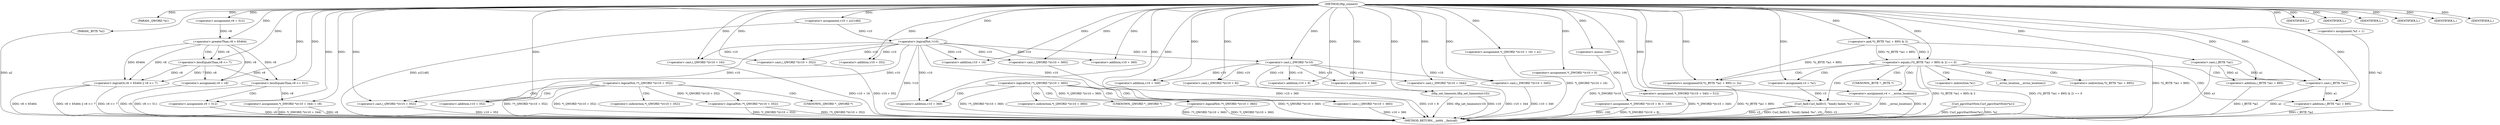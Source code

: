 digraph tftp_connect {  
"1000108" [label = "(METHOD,tftp_connect)" ]
"1000269" [label = "(METHOD_RETURN,__int64 __fastcall)" ]
"1000109" [label = "(PARAM,_QWORD *a1)" ]
"1000110" [label = "(PARAM,_BYTE *a2)" ]
"1000119" [label = "(<operator>.assignment,v8 = 512)" ]
"1000122" [label = "(<operator>.assignment,v10 = a1[148])" ]
"1000128" [label = "(<operator>.logicalNot,!v10)" ]
"1000130" [label = "(IDENTIFIER,L,)" ]
"1000133" [label = "(<operator>.logicalOr,v8 > 65464 || v8 <= 7)" ]
"1000134" [label = "(<operator>.greaterThan,v8 > 65464)" ]
"1000137" [label = "(<operator>.lessEqualsThan,v8 <= 7)" ]
"1000140" [label = "(IDENTIFIER,L,)" ]
"1000141" [label = "(<operator>.assignment,v9 = v8)" ]
"1000145" [label = "(<operator>.lessEqualsThan,v8 <= 511)" ]
"1000148" [label = "(<operator>.assignment,v9 = 512)" ]
"1000152" [label = "(<operator>.logicalNot,!*(_QWORD *)(v10 + 352))" ]
"1000154" [label = "(<operator>.cast,(_QWORD *)(v10 + 352))" ]
"1000156" [label = "(<operator>.addition,v10 + 352)" ]
"1000161" [label = "(<operator>.logicalNot,!*(_QWORD *)(v10 + 352))" ]
"1000163" [label = "(<operator>.cast,(_QWORD *)(v10 + 352))" ]
"1000165" [label = "(<operator>.addition,v10 + 352)" ]
"1000168" [label = "(IDENTIFIER,L,)" ]
"1000170" [label = "(<operator>.logicalNot,!*(_QWORD *)(v10 + 360))" ]
"1000172" [label = "(<operator>.cast,(_QWORD *)(v10 + 360))" ]
"1000174" [label = "(<operator>.addition,v10 + 360)" ]
"1000179" [label = "(<operator>.logicalNot,!*(_QWORD *)(v10 + 360))" ]
"1000181" [label = "(<operator>.cast,(_QWORD *)(v10 + 360))" ]
"1000183" [label = "(<operator>.addition,v10 + 360)" ]
"1000186" [label = "(IDENTIFIER,L,)" ]
"1000187" [label = "(<operator>.assignment,*(_QWORD *)(v10 + 16) = a1)" ]
"1000189" [label = "(<operator>.cast,(_QWORD *)(v10 + 16))" ]
"1000191" [label = "(<operator>.addition,v10 + 16)" ]
"1000195" [label = "(<operator>.assignment,*(_DWORD *)v10 = 0)" ]
"1000197" [label = "(<operator>.cast,(_DWORD *)v10)" ]
"1000201" [label = "(<operator>.assignment,*(_DWORD *)(v10 + 8) = -100)" ]
"1000203" [label = "(<operator>.cast,(_DWORD *)(v10 + 8))" ]
"1000205" [label = "(<operator>.addition,v10 + 8)" ]
"1000208" [label = "(<operator>.minus,-100)" ]
"1000210" [label = "(<operator>.assignment,*(_DWORD *)(v10 + 340) = 512)" ]
"1000212" [label = "(<operator>.cast,(_DWORD *)(v10 + 340))" ]
"1000214" [label = "(<operator>.addition,v10 + 340)" ]
"1000218" [label = "(<operator>.assignment,*(_DWORD *)(v10 + 344) = v8)" ]
"1000220" [label = "(<operator>.cast,(_DWORD *)(v10 + 344))" ]
"1000222" [label = "(<operator>.addition,v10 + 344)" ]
"1000226" [label = "(tftp_set_timeouts,tftp_set_timeouts(v10))" ]
"1000229" [label = "(<operator>.equals,(*((_BYTE *)a1 + 895) & 2) == 0)" ]
"1000230" [label = "(<operator>.and,*((_BYTE *)a1 + 895) & 2)" ]
"1000232" [label = "(<operator>.addition,(_BYTE *)a1 + 895)" ]
"1000233" [label = "(<operator>.cast,(_BYTE *)a1)" ]
"1000241" [label = "(<operator>.assignment,v3 = *a1)" ]
"1000245" [label = "(<operator>.assignment,v4 = __errno_location())" ]
"1000248" [label = "(Curl_failf,Curl_failf(v3, \"bind() failed; %s\", v5))" ]
"1000252" [label = "(IDENTIFIER,L,)" ]
"1000253" [label = "(<operators>.assignmentOr,*((_BYTE *)a1 + 895) |= 2u)" ]
"1000255" [label = "(<operator>.addition,(_BYTE *)a1 + 895)" ]
"1000256" [label = "(<operator>.cast,(_BYTE *)a1)" ]
"1000261" [label = "(Curl_pgrsStartNow,Curl_pgrsStartNow(*a1))" ]
"1000264" [label = "(<operator>.assignment,*a2 = 1)" ]
"1000268" [label = "(IDENTIFIER,L,)" ]
"1000162" [label = "(<operator>.indirection,*(_QWORD *)(v10 + 352))" ]
"1000164" [label = "(UNKNOWN,_QWORD *,_QWORD *)" ]
"1000180" [label = "(<operator>.indirection,*(_QWORD *)(v10 + 360))" ]
"1000182" [label = "(UNKNOWN,_QWORD *,_QWORD *)" ]
"1000243" [label = "(<operator>.indirection,*a1)" ]
"1000247" [label = "(__errno_location,__errno_location())" ]
"1000254" [label = "(<operator>.indirection,*((_BYTE *)a1 + 895))" ]
"1000257" [label = "(UNKNOWN,_BYTE *,_BYTE *)" ]
  "1000245" -> "1000269"  [ label = "DDG: __errno_location()"] 
  "1000248" -> "1000269"  [ label = "DDG: v3"] 
  "1000230" -> "1000269"  [ label = "DDG: *((_BYTE *)a1 + 895)"] 
  "1000248" -> "1000269"  [ label = "DDG: v5"] 
  "1000161" -> "1000269"  [ label = "DDG: !*(_QWORD *)(v10 + 352)"] 
  "1000203" -> "1000269"  [ label = "DDG: v10 + 8"] 
  "1000128" -> "1000269"  [ label = "DDG: !v10"] 
  "1000189" -> "1000269"  [ label = "DDG: v10 + 16"] 
  "1000172" -> "1000269"  [ label = "DDG: v10 + 360"] 
  "1000122" -> "1000269"  [ label = "DDG: a1[148]"] 
  "1000232" -> "1000269"  [ label = "DDG: (_BYTE *)a1"] 
  "1000264" -> "1000269"  [ label = "DDG: *a2"] 
  "1000256" -> "1000269"  [ label = "DDG: a1"] 
  "1000141" -> "1000269"  [ label = "DDG: v9"] 
  "1000245" -> "1000269"  [ label = "DDG: v4"] 
  "1000229" -> "1000269"  [ label = "DDG: *((_BYTE *)a1 + 895) & 2"] 
  "1000210" -> "1000269"  [ label = "DDG: *(_DWORD *)(v10 + 340)"] 
  "1000229" -> "1000269"  [ label = "DDG: (*((_BYTE *)a1 + 895) & 2) == 0"] 
  "1000152" -> "1000269"  [ label = "DDG: !*(_QWORD *)(v10 + 352)"] 
  "1000255" -> "1000269"  [ label = "DDG: (_BYTE *)a1"] 
  "1000133" -> "1000269"  [ label = "DDG: v8 <= 7"] 
  "1000133" -> "1000269"  [ label = "DDG: v8 > 65464"] 
  "1000212" -> "1000269"  [ label = "DDG: v10 + 340"] 
  "1000226" -> "1000269"  [ label = "DDG: tftp_set_timeouts(v10)"] 
  "1000110" -> "1000269"  [ label = "DDG: a2"] 
  "1000181" -> "1000269"  [ label = "DDG: v10 + 360"] 
  "1000133" -> "1000269"  [ label = "DDG: v8 > 65464 || v8 <= 7"] 
  "1000226" -> "1000269"  [ label = "DDG: v10"] 
  "1000152" -> "1000269"  [ label = "DDG: *(_QWORD *)(v10 + 352)"] 
  "1000148" -> "1000269"  [ label = "DDG: v9"] 
  "1000179" -> "1000269"  [ label = "DDG: *(_QWORD *)(v10 + 360)"] 
  "1000220" -> "1000269"  [ label = "DDG: v10 + 344"] 
  "1000261" -> "1000269"  [ label = "DDG: Curl_pgrsStartNow(*a1)"] 
  "1000248" -> "1000269"  [ label = "DDG: Curl_failf(v3, \"bind() failed; %s\", v5)"] 
  "1000218" -> "1000269"  [ label = "DDG: v8"] 
  "1000170" -> "1000269"  [ label = "DDG: !*(_QWORD *)(v10 + 360)"] 
  "1000170" -> "1000269"  [ label = "DDG: *(_QWORD *)(v10 + 360)"] 
  "1000187" -> "1000269"  [ label = "DDG: *(_QWORD *)(v10 + 16)"] 
  "1000201" -> "1000269"  [ label = "DDG: -100"] 
  "1000154" -> "1000269"  [ label = "DDG: v10 + 352"] 
  "1000179" -> "1000269"  [ label = "DDG: !*(_QWORD *)(v10 + 360)"] 
  "1000195" -> "1000269"  [ label = "DDG: *(_DWORD *)v10"] 
  "1000145" -> "1000269"  [ label = "DDG: v8 <= 511"] 
  "1000253" -> "1000269"  [ label = "DDG: *((_BYTE *)a1 + 895)"] 
  "1000261" -> "1000269"  [ label = "DDG: *a1"] 
  "1000201" -> "1000269"  [ label = "DDG: *(_DWORD *)(v10 + 8)"] 
  "1000163" -> "1000269"  [ label = "DDG: v10 + 352"] 
  "1000233" -> "1000269"  [ label = "DDG: a1"] 
  "1000218" -> "1000269"  [ label = "DDG: *(_DWORD *)(v10 + 344)"] 
  "1000161" -> "1000269"  [ label = "DDG: *(_QWORD *)(v10 + 352)"] 
  "1000108" -> "1000109"  [ label = "DDG: "] 
  "1000108" -> "1000110"  [ label = "DDG: "] 
  "1000108" -> "1000119"  [ label = "DDG: "] 
  "1000108" -> "1000122"  [ label = "DDG: "] 
  "1000122" -> "1000128"  [ label = "DDG: v10"] 
  "1000108" -> "1000128"  [ label = "DDG: "] 
  "1000108" -> "1000130"  [ label = "DDG: "] 
  "1000134" -> "1000133"  [ label = "DDG: v8"] 
  "1000134" -> "1000133"  [ label = "DDG: 65464"] 
  "1000119" -> "1000134"  [ label = "DDG: v8"] 
  "1000108" -> "1000134"  [ label = "DDG: "] 
  "1000137" -> "1000133"  [ label = "DDG: v8"] 
  "1000137" -> "1000133"  [ label = "DDG: 7"] 
  "1000134" -> "1000137"  [ label = "DDG: v8"] 
  "1000108" -> "1000137"  [ label = "DDG: "] 
  "1000108" -> "1000140"  [ label = "DDG: "] 
  "1000137" -> "1000141"  [ label = "DDG: v8"] 
  "1000134" -> "1000141"  [ label = "DDG: v8"] 
  "1000108" -> "1000141"  [ label = "DDG: "] 
  "1000108" -> "1000145"  [ label = "DDG: "] 
  "1000137" -> "1000145"  [ label = "DDG: v8"] 
  "1000134" -> "1000145"  [ label = "DDG: v8"] 
  "1000108" -> "1000148"  [ label = "DDG: "] 
  "1000128" -> "1000154"  [ label = "DDG: v10"] 
  "1000108" -> "1000154"  [ label = "DDG: "] 
  "1000128" -> "1000156"  [ label = "DDG: v10"] 
  "1000108" -> "1000156"  [ label = "DDG: "] 
  "1000152" -> "1000161"  [ label = "DDG: *(_QWORD *)(v10 + 352)"] 
  "1000108" -> "1000163"  [ label = "DDG: "] 
  "1000128" -> "1000163"  [ label = "DDG: v10"] 
  "1000108" -> "1000165"  [ label = "DDG: "] 
  "1000128" -> "1000165"  [ label = "DDG: v10"] 
  "1000108" -> "1000168"  [ label = "DDG: "] 
  "1000108" -> "1000172"  [ label = "DDG: "] 
  "1000128" -> "1000172"  [ label = "DDG: v10"] 
  "1000108" -> "1000174"  [ label = "DDG: "] 
  "1000128" -> "1000174"  [ label = "DDG: v10"] 
  "1000170" -> "1000179"  [ label = "DDG: *(_QWORD *)(v10 + 360)"] 
  "1000108" -> "1000181"  [ label = "DDG: "] 
  "1000128" -> "1000181"  [ label = "DDG: v10"] 
  "1000108" -> "1000183"  [ label = "DDG: "] 
  "1000128" -> "1000183"  [ label = "DDG: v10"] 
  "1000108" -> "1000186"  [ label = "DDG: "] 
  "1000108" -> "1000187"  [ label = "DDG: "] 
  "1000108" -> "1000189"  [ label = "DDG: "] 
  "1000128" -> "1000189"  [ label = "DDG: v10"] 
  "1000108" -> "1000191"  [ label = "DDG: "] 
  "1000128" -> "1000191"  [ label = "DDG: v10"] 
  "1000108" -> "1000195"  [ label = "DDG: "] 
  "1000108" -> "1000197"  [ label = "DDG: "] 
  "1000128" -> "1000197"  [ label = "DDG: v10"] 
  "1000208" -> "1000201"  [ label = "DDG: 100"] 
  "1000197" -> "1000203"  [ label = "DDG: v10"] 
  "1000108" -> "1000203"  [ label = "DDG: "] 
  "1000197" -> "1000205"  [ label = "DDG: v10"] 
  "1000108" -> "1000205"  [ label = "DDG: "] 
  "1000108" -> "1000208"  [ label = "DDG: "] 
  "1000108" -> "1000210"  [ label = "DDG: "] 
  "1000108" -> "1000212"  [ label = "DDG: "] 
  "1000197" -> "1000212"  [ label = "DDG: v10"] 
  "1000108" -> "1000214"  [ label = "DDG: "] 
  "1000197" -> "1000214"  [ label = "DDG: v10"] 
  "1000145" -> "1000218"  [ label = "DDG: v8"] 
  "1000108" -> "1000218"  [ label = "DDG: "] 
  "1000108" -> "1000220"  [ label = "DDG: "] 
  "1000197" -> "1000220"  [ label = "DDG: v10"] 
  "1000108" -> "1000222"  [ label = "DDG: "] 
  "1000197" -> "1000222"  [ label = "DDG: v10"] 
  "1000108" -> "1000226"  [ label = "DDG: "] 
  "1000197" -> "1000226"  [ label = "DDG: v10"] 
  "1000230" -> "1000229"  [ label = "DDG: *((_BYTE *)a1 + 895)"] 
  "1000230" -> "1000229"  [ label = "DDG: 2"] 
  "1000233" -> "1000232"  [ label = "DDG: a1"] 
  "1000108" -> "1000233"  [ label = "DDG: "] 
  "1000108" -> "1000232"  [ label = "DDG: "] 
  "1000108" -> "1000230"  [ label = "DDG: "] 
  "1000108" -> "1000229"  [ label = "DDG: "] 
  "1000108" -> "1000241"  [ label = "DDG: "] 
  "1000108" -> "1000245"  [ label = "DDG: "] 
  "1000241" -> "1000248"  [ label = "DDG: v3"] 
  "1000108" -> "1000248"  [ label = "DDG: "] 
  "1000108" -> "1000252"  [ label = "DDG: "] 
  "1000108" -> "1000253"  [ label = "DDG: "] 
  "1000230" -> "1000253"  [ label = "DDG: *((_BYTE *)a1 + 895)"] 
  "1000256" -> "1000255"  [ label = "DDG: a1"] 
  "1000233" -> "1000256"  [ label = "DDG: a1"] 
  "1000108" -> "1000256"  [ label = "DDG: "] 
  "1000108" -> "1000255"  [ label = "DDG: "] 
  "1000108" -> "1000264"  [ label = "DDG: "] 
  "1000108" -> "1000268"  [ label = "DDG: "] 
  "1000134" -> "1000137"  [ label = "CDG: "] 
  "1000145" -> "1000148"  [ label = "CDG: "] 
  "1000152" -> "1000165"  [ label = "CDG: "] 
  "1000152" -> "1000164"  [ label = "CDG: "] 
  "1000152" -> "1000163"  [ label = "CDG: "] 
  "1000152" -> "1000162"  [ label = "CDG: "] 
  "1000152" -> "1000161"  [ label = "CDG: "] 
  "1000170" -> "1000183"  [ label = "CDG: "] 
  "1000170" -> "1000182"  [ label = "CDG: "] 
  "1000170" -> "1000181"  [ label = "CDG: "] 
  "1000170" -> "1000180"  [ label = "CDG: "] 
  "1000170" -> "1000179"  [ label = "CDG: "] 
  "1000229" -> "1000256"  [ label = "CDG: "] 
  "1000229" -> "1000255"  [ label = "CDG: "] 
  "1000229" -> "1000254"  [ label = "CDG: "] 
  "1000229" -> "1000253"  [ label = "CDG: "] 
  "1000229" -> "1000248"  [ label = "CDG: "] 
  "1000229" -> "1000247"  [ label = "CDG: "] 
  "1000229" -> "1000245"  [ label = "CDG: "] 
  "1000229" -> "1000243"  [ label = "CDG: "] 
  "1000229" -> "1000241"  [ label = "CDG: "] 
  "1000229" -> "1000257"  [ label = "CDG: "] 
}

